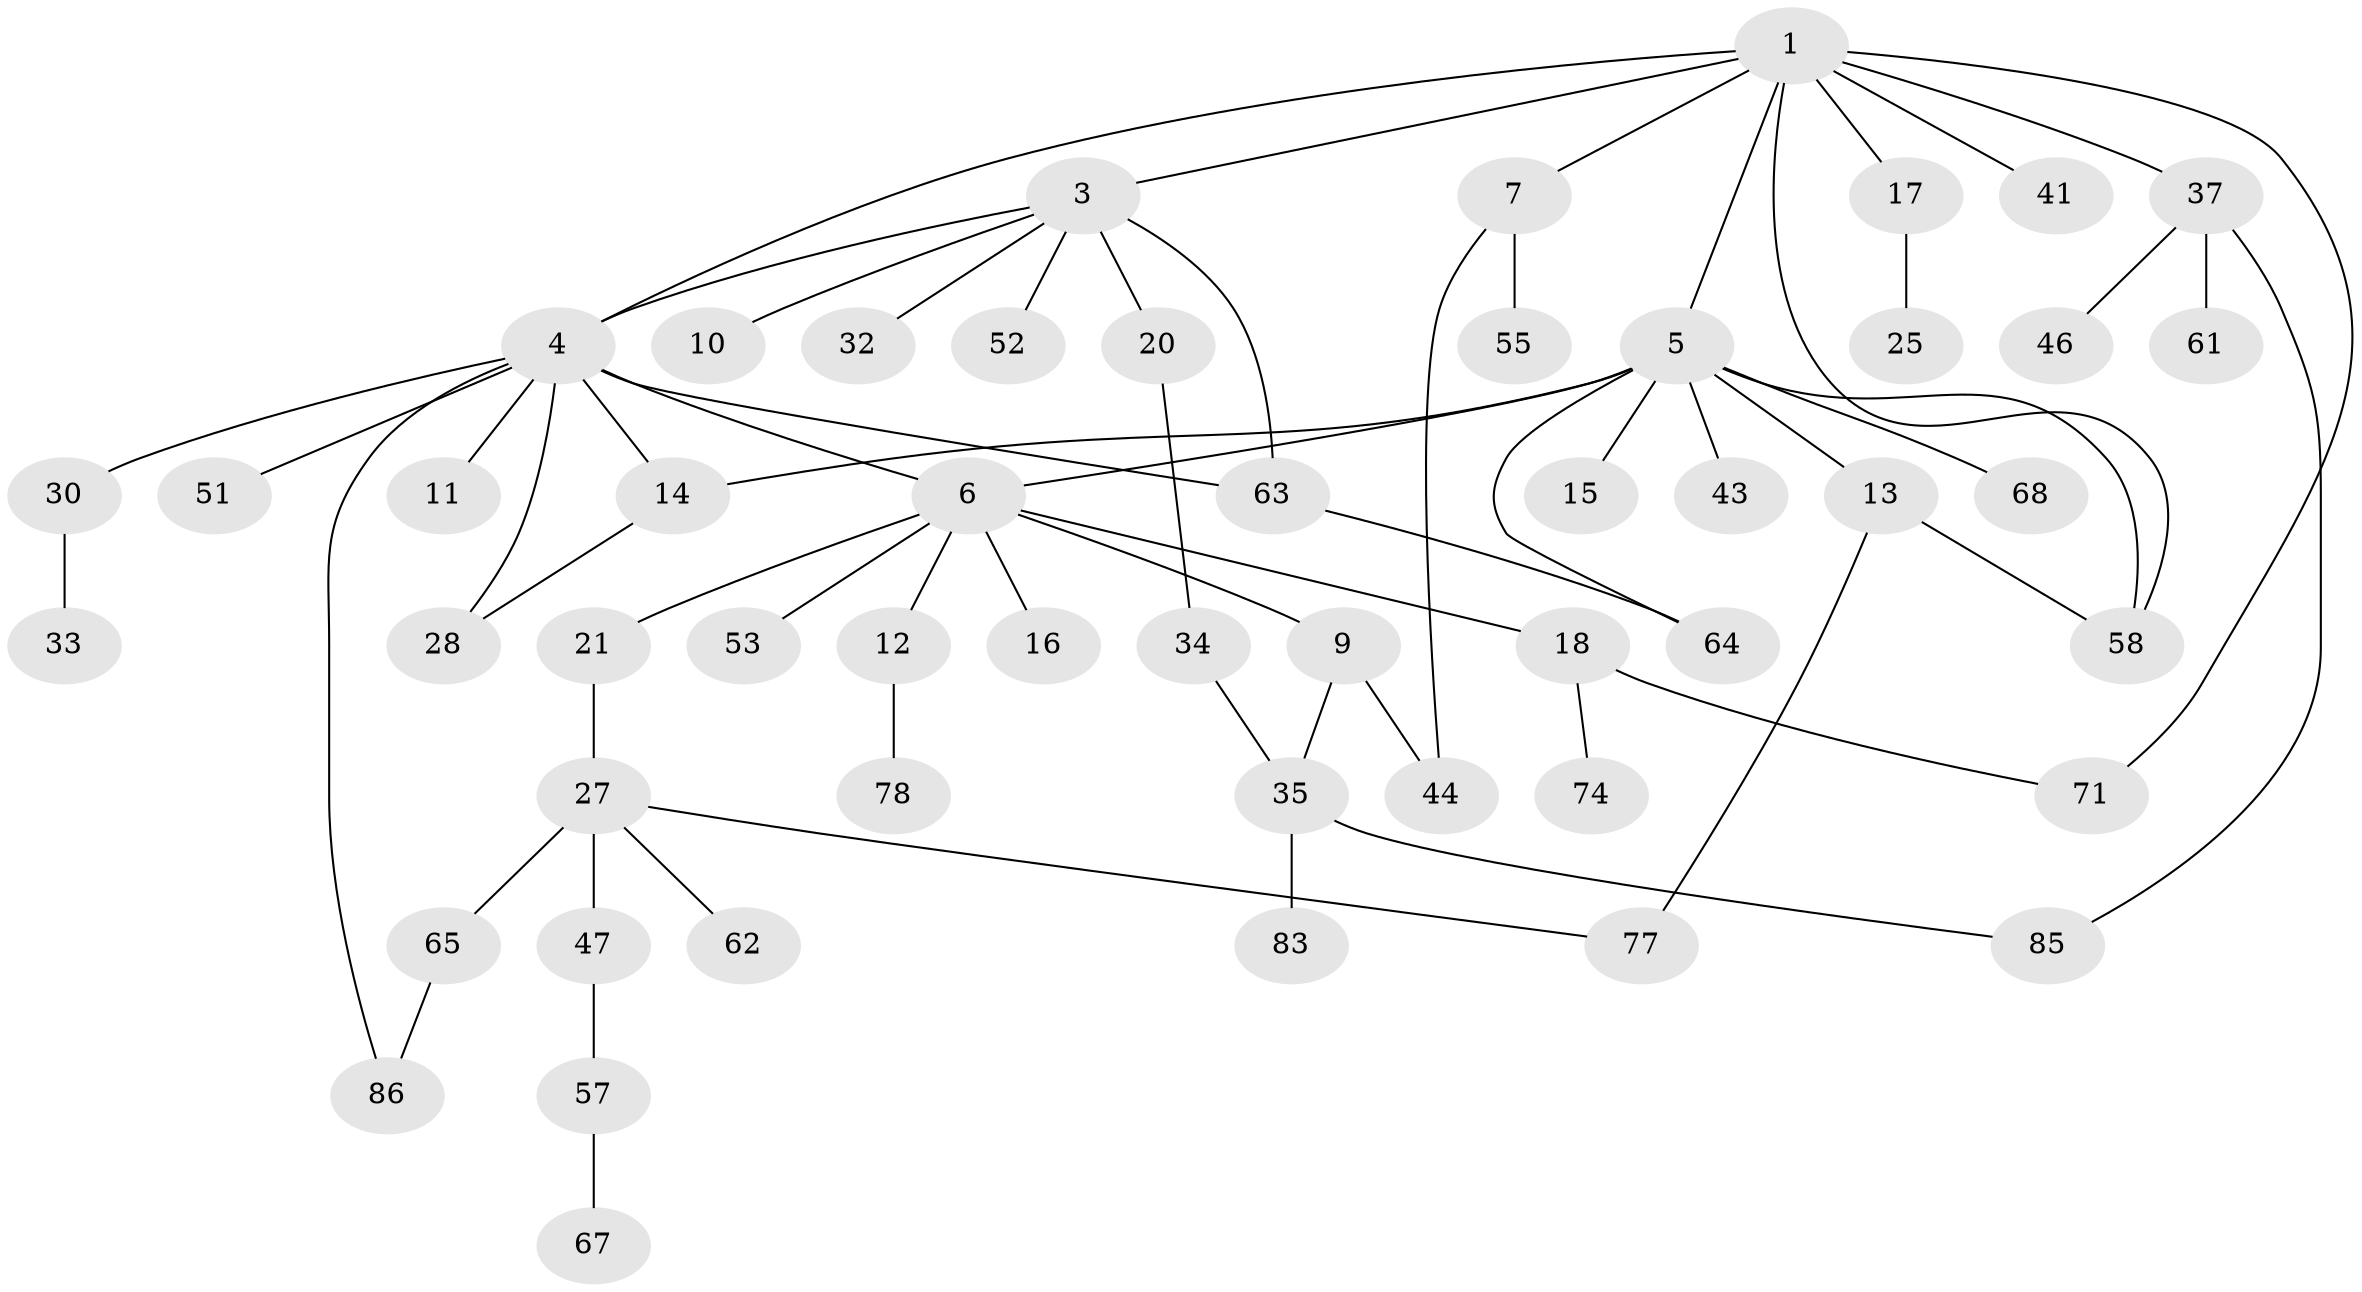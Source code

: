 // original degree distribution, {7: 0.011494252873563218, 4: 0.05747126436781609, 8: 0.022988505747126436, 6: 0.011494252873563218, 9: 0.011494252873563218, 5: 0.034482758620689655, 3: 0.16091954022988506, 1: 0.3793103448275862, 2: 0.3103448275862069}
// Generated by graph-tools (version 1.1) at 2025/17/03/04/25 18:17:05]
// undirected, 52 vertices, 65 edges
graph export_dot {
graph [start="1"]
  node [color=gray90,style=filled];
  1 [super="+2+22"];
  3;
  4 [super="+31+8"];
  5 [super="+59"];
  6;
  7 [super="+19+42"];
  9 [super="+50"];
  10;
  11;
  12;
  13;
  14 [super="+23"];
  15;
  16;
  17;
  18 [super="+39+29"];
  20 [super="+26"];
  21 [super="+36"];
  25 [super="+76"];
  27 [super="+60+45"];
  28;
  30;
  32 [super="+66"];
  33;
  34 [super="+48"];
  35 [super="+82+54"];
  37 [super="+70+40"];
  41 [super="+79+72"];
  43 [super="+49"];
  44;
  46;
  47;
  51;
  52 [super="+81"];
  53;
  55;
  57;
  58;
  61;
  62;
  63 [super="+80"];
  64;
  65;
  67;
  68;
  71;
  74;
  77;
  78;
  83;
  85;
  86 [super="+87"];
  1 -- 3;
  1 -- 5;
  1 -- 7;
  1 -- 41;
  1 -- 37;
  1 -- 17;
  1 -- 71;
  1 -- 4;
  1 -- 58;
  3 -- 4;
  3 -- 10;
  3 -- 20;
  3 -- 32;
  3 -- 52;
  3 -- 63 [weight=2];
  4 -- 51;
  4 -- 63;
  4 -- 86;
  4 -- 6;
  4 -- 30;
  4 -- 11;
  4 -- 28;
  4 -- 14;
  5 -- 6;
  5 -- 13;
  5 -- 15;
  5 -- 43;
  5 -- 64;
  5 -- 68;
  5 -- 14;
  5 -- 58;
  6 -- 9;
  6 -- 12;
  6 -- 16;
  6 -- 18;
  6 -- 21;
  6 -- 53;
  7 -- 55;
  7 -- 44;
  9 -- 35;
  9 -- 44;
  12 -- 78;
  13 -- 58;
  13 -- 77;
  14 -- 28;
  17 -- 25;
  18 -- 71;
  18 -- 74;
  20 -- 34;
  21 -- 27;
  27 -- 47;
  27 -- 62;
  27 -- 65;
  27 -- 77;
  30 -- 33;
  34 -- 35;
  35 -- 83;
  35 -- 85;
  37 -- 85;
  37 -- 61;
  37 -- 46;
  47 -- 57;
  57 -- 67;
  63 -- 64;
  65 -- 86;
}

